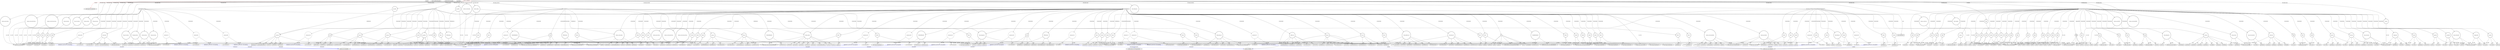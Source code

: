 digraph {
baseInfo[graphId=4520,category="extension_graph",isAnonymous=false,possibleRelation=true]
frameworkRelatedTypesInfo[0="javafx.application.Application"]
possibleCollaborationsInfo[0="4520~CLIENT_METHOD_DECLARATION-INSTANTIATION-~javafx.application.Application ~javafx.event.EventHandler ~false~true",1="4520~CLIENT_METHOD_DECLARATION-INSTANTIATION-~javafx.application.Application ~javafx.util.Callback ~false~true",2="4520~CLIENT_METHOD_DECLARATION-INSTANTIATION-~javafx.application.Application ~javafx.scene.control.TableCell ~false~true",3="4520~CLIENT_METHOD_DECLARATION-INSTANTIATION-~javafx.application.Application ~javafx.collections.ListChangeListener ~false~true"]
locationInfo[projectName="tgregerson-lc3",filePath="/tgregerson-lc3/lc3-master/LC3Sim/src/lc3sim/ui/UIFXMain.java",contextSignature="UIFXMain",graphId="4520"]
0[label="lc3sim.ui.UIFXMain",vertexType="ROOT_CLIENT_CLASS_DECLARATION",isFrameworkType=false,color=red]
1[label="javafx.application.Application",vertexType="FRAMEWORK_CLASS_TYPE",isFrameworkType=true,peripheries=2]
2[label="continue_button_",vertexType="FIELD_DECLARATION",isFrameworkType=true,peripheries=2,shape=circle]
3[label="javafx.scene.control.Button",vertexType="FRAMEWORK_CLASS_TYPE",isFrameworkType=true,peripheries=2]
4[label="file_open_button_",vertexType="FIELD_DECLARATION",isFrameworkType=true,peripheries=2,shape=circle]
6[label="gpr_table_",vertexType="FIELD_DECLARATION",isFrameworkType=true,peripheries=2,shape=circle]
7[label="javafx.scene.control.TableView",vertexType="FRAMEWORK_CLASS_TYPE",isFrameworkType=true,peripheries=2]
8[label="memory_goto_button_",vertexType="FIELD_DECLARATION",isFrameworkType=true,peripheries=2,shape=circle]
10[label="memory_goto_field_",vertexType="FIELD_DECLARATION",isFrameworkType=true,peripheries=2,shape=circle]
11[label="javafx.scene.control.TextField",vertexType="FRAMEWORK_CLASS_TYPE",isFrameworkType=true,peripheries=2]
12[label="memory_table_",vertexType="FIELD_DECLARATION",isFrameworkType=true,peripheries=2,shape=circle]
14[label="memory_watch_add_button_",vertexType="FIELD_DECLARATION",isFrameworkType=true,peripheries=2,shape=circle]
16[label="memory_watch_add_field_",vertexType="FIELD_DECLARATION",isFrameworkType=true,peripheries=2,shape=circle]
18[label="memory_watch_clear_button_",vertexType="FIELD_DECLARATION",isFrameworkType=true,peripheries=2,shape=circle]
20[label="memory_watch_list_",vertexType="FIELD_DECLARATION",isFrameworkType=true,peripheries=2,shape=circle]
21[label="javafx.collections.ObservableList",vertexType="FRAMEWORK_INTERFACE_TYPE",isFrameworkType=true,peripheries=2]
22[label="memory_watch_table_",vertexType="FIELD_DECLARATION",isFrameworkType=true,peripheries=2,shape=circle]
24[label="spr_table_",vertexType="FIELD_DECLARATION",isFrameworkType=true,peripheries=2,shape=circle]
26[label="stage_",vertexType="FIELD_DECLARATION",isFrameworkType=true,peripheries=2,shape=circle]
27[label="javafx.stage.Stage",vertexType="FRAMEWORK_CLASS_TYPE",isFrameworkType=true,peripheries=2]
28[label="state_change_list_",vertexType="FIELD_DECLARATION",isFrameworkType=true,peripheries=2,shape=circle]
29[label="javafx.scene.control.ListView",vertexType="FRAMEWORK_CLASS_TYPE",isFrameworkType=true,peripheries=2]
30[label="state_changes_",vertexType="FIELD_DECLARATION",isFrameworkType=true,peripheries=2,shape=circle]
32[label="step_into_button_",vertexType="FIELD_DECLARATION",isFrameworkType=true,peripheries=2,shape=circle]
34[label="step_over_button_",vertexType="FIELD_DECLARATION",isFrameworkType=true,peripheries=2,shape=circle]
36[label="v_layout_",vertexType="FIELD_DECLARATION",isFrameworkType=true,peripheries=2,shape=circle]
37[label="javafx.scene.layout.VBox",vertexType="FRAMEWORK_CLASS_TYPE",isFrameworkType=true,peripheries=2]
38[label="void start(javafx.stage.Stage)",vertexType="OVERRIDING_METHOD_DECLARATION",isFrameworkType=false,shape=box]
39[label="stage",vertexType="PARAMETER_DECLARATION",isFrameworkType=true,peripheries=2]
42[label="scene",vertexType="VARIABLE_EXPRESION",isFrameworkType=true,peripheries=2,shape=circle]
43[label="javafx.scene.Scene",vertexType="FRAMEWORK_CLASS_TYPE",isFrameworkType=true,peripheries=2]
41[label="new Scene()",vertexType="CONSTRUCTOR_CALL",isFrameworkType=true,peripheries=2]
45[label="VAR1",vertexType="VARIABLE_EXPRESION",isFrameworkType=true,peripheries=2,shape=circle]
46[label="javafx.scene.Group",vertexType="FRAMEWORK_CLASS_TYPE",isFrameworkType=true,peripheries=2]
44[label="new Group()",vertexType="CONSTRUCTOR_CALL",isFrameworkType=true,peripheries=2]
48[label="setTitle()",vertexType="INSIDE_CALL",isFrameworkType=true,peripheries=2,shape=box]
49[label="stage",vertexType="VARIABLE_EXPRESION",isFrameworkType=true,peripheries=2,shape=circle]
51[label="javafx.stage.Window",vertexType="FRAMEWORK_CLASS_TYPE",isFrameworkType=true,peripheries=2]
50[label="setWidth()",vertexType="INSIDE_CALL",isFrameworkType=true,peripheries=2,shape=box]
53[label="setHeight()",vertexType="INSIDE_CALL",isFrameworkType=true,peripheries=2,shape=box]
54[label="state_change_list_",vertexType="VARIABLE_EXPRESION",isFrameworkType=true,peripheries=2,shape=circle]
56[label="javafx.scene.control.Control",vertexType="FRAMEWORK_CLASS_TYPE",isFrameworkType=true,peripheries=2]
55[label="setMaxHeight()",vertexType="INSIDE_CALL",isFrameworkType=true,peripheries=2,shape=box]
58[label="button_box",vertexType="VARIABLE_EXPRESION",isFrameworkType=true,peripheries=2,shape=circle]
59[label="javafx.scene.layout.HBox",vertexType="FRAMEWORK_CLASS_TYPE",isFrameworkType=true,peripheries=2]
57[label="new HBox()",vertexType="CONSTRUCTOR_CALL",isFrameworkType=true,peripheries=2]
61[label="setSpacing()",vertexType="INSIDE_CALL",isFrameworkType=true,peripheries=2,shape=box]
63[label="setPadding()",vertexType="INSIDE_CALL",isFrameworkType=true,peripheries=2,shape=box]
65[label="VAR9",vertexType="VARIABLE_EXPRESION",isFrameworkType=true,peripheries=2,shape=circle]
66[label="javafx.geometry.Insets",vertexType="FRAMEWORK_CLASS_TYPE",isFrameworkType=true,peripheries=2]
64[label="new Insets()",vertexType="CONSTRUCTOR_CALL",isFrameworkType=true,peripheries=2]
67[label="VAR10",vertexType="VARIABLE_EXPRESION",isFrameworkType=true,peripheries=2,shape=circle]
68[label="addAll()",vertexType="INSIDE_CALL",isFrameworkType=true,peripheries=2,shape=box]
71[label="getChildren()",vertexType="INSIDE_CALL",isFrameworkType=true,peripheries=2,shape=box]
73[label="state_box",vertexType="VARIABLE_EXPRESION",isFrameworkType=true,peripheries=2,shape=circle]
72[label="new HBox()",vertexType="CONSTRUCTOR_CALL",isFrameworkType=true,peripheries=2]
76[label="setSpacing()",vertexType="INSIDE_CALL",isFrameworkType=true,peripheries=2,shape=box]
78[label="setPadding()",vertexType="INSIDE_CALL",isFrameworkType=true,peripheries=2,shape=box]
80[label="VAR15",vertexType="VARIABLE_EXPRESION",isFrameworkType=true,peripheries=2,shape=circle]
79[label="new Insets()",vertexType="CONSTRUCTOR_CALL",isFrameworkType=true,peripheries=2]
83[label="spr_box",vertexType="VARIABLE_EXPRESION",isFrameworkType=true,peripheries=2,shape=circle]
82[label="new VBox()",vertexType="CONSTRUCTOR_CALL",isFrameworkType=true,peripheries=2]
86[label="spr_label",vertexType="VARIABLE_EXPRESION",isFrameworkType=true,peripheries=2,shape=circle]
87[label="javafx.scene.control.Label",vertexType="FRAMEWORK_CLASS_TYPE",isFrameworkType=true,peripheries=2]
85[label="new Label()",vertexType="CONSTRUCTOR_CALL",isFrameworkType=true,peripheries=2]
89[label="setFont()",vertexType="INSIDE_CALL",isFrameworkType=true,peripheries=2,shape=box]
91[label="VAR19",vertexType="VARIABLE_EXPRESION",isFrameworkType=true,peripheries=2,shape=circle]
92[label="javafx.scene.text.Font",vertexType="FRAMEWORK_CLASS_TYPE",isFrameworkType=true,peripheries=2]
90[label="new Font()",vertexType="CONSTRUCTOR_CALL",isFrameworkType=true,peripheries=2]
93[label="VAR20",vertexType="VARIABLE_EXPRESION",isFrameworkType=true,peripheries=2,shape=circle]
94[label="addAll()",vertexType="INSIDE_CALL",isFrameworkType=true,peripheries=2,shape=box]
97[label="getChildren()",vertexType="INSIDE_CALL",isFrameworkType=true,peripheries=2,shape=box]
99[label="setMaxWidth()",vertexType="INSIDE_CALL",isFrameworkType=true,peripheries=2,shape=box]
100[label="VAR23",vertexType="VARIABLE_EXPRESION",isFrameworkType=true,peripheries=2,shape=circle]
101[label="addAll()",vertexType="INSIDE_CALL",isFrameworkType=true,peripheries=2,shape=box]
104[label="getChildren()",vertexType="INSIDE_CALL",isFrameworkType=true,peripheries=2,shape=box]
106[label="gpr_box",vertexType="VARIABLE_EXPRESION",isFrameworkType=true,peripheries=2,shape=circle]
105[label="new VBox()",vertexType="CONSTRUCTOR_CALL",isFrameworkType=true,peripheries=2]
109[label="gpr_label",vertexType="VARIABLE_EXPRESION",isFrameworkType=true,peripheries=2,shape=circle]
108[label="new Label()",vertexType="CONSTRUCTOR_CALL",isFrameworkType=true,peripheries=2]
112[label="setFont()",vertexType="INSIDE_CALL",isFrameworkType=true,peripheries=2,shape=box]
114[label="VAR28",vertexType="VARIABLE_EXPRESION",isFrameworkType=true,peripheries=2,shape=circle]
113[label="new Font()",vertexType="CONSTRUCTOR_CALL",isFrameworkType=true,peripheries=2]
116[label="VAR29",vertexType="VARIABLE_EXPRESION",isFrameworkType=true,peripheries=2,shape=circle]
117[label="addAll()",vertexType="INSIDE_CALL",isFrameworkType=true,peripheries=2,shape=box]
120[label="getChildren()",vertexType="INSIDE_CALL",isFrameworkType=true,peripheries=2,shape=box]
122[label="setMaxWidth()",vertexType="INSIDE_CALL",isFrameworkType=true,peripheries=2,shape=box]
123[label="VAR32",vertexType="VARIABLE_EXPRESION",isFrameworkType=true,peripheries=2,shape=circle]
124[label="addAll()",vertexType="INSIDE_CALL",isFrameworkType=true,peripheries=2,shape=box]
127[label="getChildren()",vertexType="INSIDE_CALL",isFrameworkType=true,peripheries=2,shape=box]
129[label="mem_box",vertexType="VARIABLE_EXPRESION",isFrameworkType=true,peripheries=2,shape=circle]
128[label="new VBox()",vertexType="CONSTRUCTOR_CALL",isFrameworkType=true,peripheries=2]
132[label="mem_label",vertexType="VARIABLE_EXPRESION",isFrameworkType=true,peripheries=2,shape=circle]
131[label="new Label()",vertexType="CONSTRUCTOR_CALL",isFrameworkType=true,peripheries=2]
135[label="setFont()",vertexType="INSIDE_CALL",isFrameworkType=true,peripheries=2,shape=box]
137[label="VAR37",vertexType="VARIABLE_EXPRESION",isFrameworkType=true,peripheries=2,shape=circle]
136[label="new Font()",vertexType="CONSTRUCTOR_CALL",isFrameworkType=true,peripheries=2]
140[label="mem_goto_box",vertexType="VARIABLE_EXPRESION",isFrameworkType=true,peripheries=2,shape=circle]
139[label="new HBox()",vertexType="CONSTRUCTOR_CALL",isFrameworkType=true,peripheries=2]
142[label="VAR39",vertexType="VARIABLE_EXPRESION",isFrameworkType=true,peripheries=2,shape=circle]
143[label="addAll()",vertexType="INSIDE_CALL",isFrameworkType=true,peripheries=2,shape=box]
146[label="getChildren()",vertexType="INSIDE_CALL",isFrameworkType=true,peripheries=2,shape=box]
147[label="VAR41",vertexType="VARIABLE_EXPRESION",isFrameworkType=true,peripheries=2,shape=circle]
148[label="addAll()",vertexType="INSIDE_CALL",isFrameworkType=true,peripheries=2,shape=box]
151[label="getChildren()",vertexType="INSIDE_CALL",isFrameworkType=true,peripheries=2,shape=box]
153[label="setMinWidth()",vertexType="INSIDE_CALL",isFrameworkType=true,peripheries=2,shape=box]
154[label="VAR44",vertexType="VARIABLE_EXPRESION",isFrameworkType=true,peripheries=2,shape=circle]
155[label="addAll()",vertexType="INSIDE_CALL",isFrameworkType=true,peripheries=2,shape=box]
158[label="getChildren()",vertexType="INSIDE_CALL",isFrameworkType=true,peripheries=2,shape=box]
160[label="mem_watch_box",vertexType="VARIABLE_EXPRESION",isFrameworkType=true,peripheries=2,shape=circle]
159[label="new VBox()",vertexType="CONSTRUCTOR_CALL",isFrameworkType=true,peripheries=2]
163[label="mem_watch_label",vertexType="VARIABLE_EXPRESION",isFrameworkType=true,peripheries=2,shape=circle]
162[label="new Label()",vertexType="CONSTRUCTOR_CALL",isFrameworkType=true,peripheries=2]
166[label="setFont()",vertexType="INSIDE_CALL",isFrameworkType=true,peripheries=2,shape=box]
168[label="VAR49",vertexType="VARIABLE_EXPRESION",isFrameworkType=true,peripheries=2,shape=circle]
167[label="new Font()",vertexType="CONSTRUCTOR_CALL",isFrameworkType=true,peripheries=2]
171[label="mem_watch_add_box",vertexType="VARIABLE_EXPRESION",isFrameworkType=true,peripheries=2,shape=circle]
170[label="new HBox()",vertexType="CONSTRUCTOR_CALL",isFrameworkType=true,peripheries=2]
173[label="VAR51",vertexType="VARIABLE_EXPRESION",isFrameworkType=true,peripheries=2,shape=circle]
174[label="addAll()",vertexType="INSIDE_CALL",isFrameworkType=true,peripheries=2,shape=box]
177[label="getChildren()",vertexType="INSIDE_CALL",isFrameworkType=true,peripheries=2,shape=box]
178[label="VAR53",vertexType="VARIABLE_EXPRESION",isFrameworkType=true,peripheries=2,shape=circle]
179[label="addAll()",vertexType="INSIDE_CALL",isFrameworkType=true,peripheries=2,shape=box]
182[label="getChildren()",vertexType="INSIDE_CALL",isFrameworkType=true,peripheries=2,shape=box]
184[label="setMinWidth()",vertexType="INSIDE_CALL",isFrameworkType=true,peripheries=2,shape=box]
185[label="VAR56",vertexType="VARIABLE_EXPRESION",isFrameworkType=true,peripheries=2,shape=circle]
186[label="addAll()",vertexType="INSIDE_CALL",isFrameworkType=true,peripheries=2,shape=box]
189[label="getChildren()",vertexType="INSIDE_CALL",isFrameworkType=true,peripheries=2,shape=box]
191[label="change_box",vertexType="VARIABLE_EXPRESION",isFrameworkType=true,peripheries=2,shape=circle]
190[label="new VBox()",vertexType="CONSTRUCTOR_CALL",isFrameworkType=true,peripheries=2]
194[label="setPadding()",vertexType="INSIDE_CALL",isFrameworkType=true,peripheries=2,shape=box]
196[label="VAR60",vertexType="VARIABLE_EXPRESION",isFrameworkType=true,peripheries=2,shape=circle]
195[label="new Insets()",vertexType="CONSTRUCTOR_CALL",isFrameworkType=true,peripheries=2]
199[label="change_label",vertexType="VARIABLE_EXPRESION",isFrameworkType=true,peripheries=2,shape=circle]
198[label="new Label()",vertexType="CONSTRUCTOR_CALL",isFrameworkType=true,peripheries=2]
202[label="setFont()",vertexType="INSIDE_CALL",isFrameworkType=true,peripheries=2,shape=box]
204[label="VAR63",vertexType="VARIABLE_EXPRESION",isFrameworkType=true,peripheries=2,shape=circle]
203[label="new Font()",vertexType="CONSTRUCTOR_CALL",isFrameworkType=true,peripheries=2]
207[label="setItems()",vertexType="INSIDE_CALL",isFrameworkType=true,peripheries=2,shape=box]
208[label="VAR65",vertexType="VARIABLE_EXPRESION",isFrameworkType=true,peripheries=2,shape=circle]
209[label="addAll()",vertexType="INSIDE_CALL",isFrameworkType=true,peripheries=2,shape=box]
212[label="getChildren()",vertexType="INSIDE_CALL",isFrameworkType=true,peripheries=2,shape=box]
213[label="VAR67",vertexType="VARIABLE_EXPRESION",isFrameworkType=true,peripheries=2,shape=circle]
214[label="addAll()",vertexType="INSIDE_CALL",isFrameworkType=true,peripheries=2,shape=box]
216[label="v_layout_",vertexType="VARIABLE_EXPRESION",isFrameworkType=true,peripheries=2,shape=circle]
218[label="javafx.scene.layout.Pane",vertexType="FRAMEWORK_CLASS_TYPE",isFrameworkType=true,peripheries=2]
217[label="getChildren()",vertexType="INSIDE_CALL",isFrameworkType=true,peripheries=2,shape=box]
219[label="VAR69",vertexType="VARIABLE_EXPRESION",isFrameworkType=true,peripheries=2,shape=circle]
220[label="addAll()",vertexType="INSIDE_CALL",isFrameworkType=true,peripheries=2,shape=box]
222[label="VAR70",vertexType="VARIABLE_EXPRESION",isFrameworkType=true,peripheries=2,shape=circle]
223[label="getChildren()",vertexType="INSIDE_CALL",isFrameworkType=true,peripheries=2,shape=box]
226[label="getRoot()",vertexType="INSIDE_CALL",isFrameworkType=true,peripheries=2,shape=box]
228[label="setScene()",vertexType="INSIDE_CALL",isFrameworkType=true,peripheries=2,shape=box]
230[label="show()",vertexType="INSIDE_CALL",isFrameworkType=true,peripheries=2,shape=box]
231[label="void InitButtons()",vertexType="CLIENT_METHOD_DECLARATION",isFrameworkType=false,shape=box]
233[label="VAR74",vertexType="VARIABLE_EXPRESION",isFrameworkType=true,peripheries=2,shape=circle]
232[label="new Button()",vertexType="CONSTRUCTOR_CALL",isFrameworkType=true,peripheries=2]
235[label="file_open_button_",vertexType="VARIABLE_EXPRESION",isFrameworkType=true,peripheries=2,shape=circle]
237[label="javafx.scene.control.ButtonBase",vertexType="FRAMEWORK_CLASS_TYPE",isFrameworkType=true,peripheries=2]
236[label="setOnAction()",vertexType="INSIDE_CALL",isFrameworkType=true,peripheries=2,shape=box]
239[label="anonymous76",vertexType="VARIABLE_EXPRESION",isFrameworkType=false,shape=circle]
240[label="REFERENCE_ANONYMOUS_DECLARATION",vertexType="REFERENCE_ANONYMOUS_DECLARATION",isFrameworkType=false,color=blue]
241[label="javafx.event.EventHandler",vertexType="FRAMEWORK_INTERFACE_TYPE",isFrameworkType=true,peripheries=2]
238[label="new EventHandler()",vertexType="CONSTRUCTOR_CALL",isFrameworkType=false]
243[label="file_chooser",vertexType="VARIABLE_EXPRESION",isFrameworkType=true,peripheries=2,shape=circle]
244[label="javafx.stage.FileChooser",vertexType="FRAMEWORK_CLASS_TYPE",isFrameworkType=true,peripheries=2]
242[label="new FileChooser()",vertexType="CONSTRUCTOR_CALL",isFrameworkType=true,peripheries=2]
246[label="setTitle()",vertexType="INSIDE_CALL",isFrameworkType=true,peripheries=2,shape=box]
248[label="showOpenMultipleDialog()",vertexType="INSIDE_CALL",isFrameworkType=true,peripheries=2,shape=box]
250[label="VAR80",vertexType="VARIABLE_EXPRESION",isFrameworkType=true,peripheries=2,shape=circle]
249[label="new Button()",vertexType="CONSTRUCTOR_CALL",isFrameworkType=true,peripheries=2]
252[label="step_into_button_",vertexType="VARIABLE_EXPRESION",isFrameworkType=true,peripheries=2,shape=circle]
253[label="setOnAction()",vertexType="INSIDE_CALL",isFrameworkType=true,peripheries=2,shape=box]
256[label="anonymous82",vertexType="VARIABLE_EXPRESION",isFrameworkType=false,shape=circle]
257[label="REFERENCE_ANONYMOUS_DECLARATION",vertexType="REFERENCE_ANONYMOUS_DECLARATION",isFrameworkType=false,color=blue]
255[label="new EventHandler()",vertexType="CONSTRUCTOR_CALL",isFrameworkType=false]
259[label="state_change_list_",vertexType="VARIABLE_EXPRESION",isFrameworkType=true,peripheries=2,shape=circle]
260[label="setItems()",vertexType="INSIDE_CALL",isFrameworkType=true,peripheries=2,shape=box]
263[label="VAR84",vertexType="VARIABLE_EXPRESION",isFrameworkType=true,peripheries=2,shape=circle]
262[label="new Button()",vertexType="CONSTRUCTOR_CALL",isFrameworkType=true,peripheries=2]
265[label="step_over_button_",vertexType="VARIABLE_EXPRESION",isFrameworkType=true,peripheries=2,shape=circle]
266[label="setOnAction()",vertexType="INSIDE_CALL",isFrameworkType=true,peripheries=2,shape=box]
269[label="anonymous86",vertexType="VARIABLE_EXPRESION",isFrameworkType=false,shape=circle]
270[label="REFERENCE_ANONYMOUS_DECLARATION",vertexType="REFERENCE_ANONYMOUS_DECLARATION",isFrameworkType=false,color=blue]
268[label="new EventHandler()",vertexType="CONSTRUCTOR_CALL",isFrameworkType=false]
273[label="setItems()",vertexType="INSIDE_CALL",isFrameworkType=true,peripheries=2,shape=box]
275[label="VAR88",vertexType="VARIABLE_EXPRESION",isFrameworkType=true,peripheries=2,shape=circle]
274[label="new Button()",vertexType="CONSTRUCTOR_CALL",isFrameworkType=true,peripheries=2]
277[label="continue_button_",vertexType="VARIABLE_EXPRESION",isFrameworkType=true,peripheries=2,shape=circle]
278[label="setOnAction()",vertexType="INSIDE_CALL",isFrameworkType=true,peripheries=2,shape=box]
281[label="anonymous90",vertexType="VARIABLE_EXPRESION",isFrameworkType=false,shape=circle]
282[label="REFERENCE_ANONYMOUS_DECLARATION",vertexType="REFERENCE_ANONYMOUS_DECLARATION",isFrameworkType=false,color=blue]
280[label="new EventHandler()",vertexType="CONSTRUCTOR_CALL",isFrameworkType=false]
285[label="setItems()",vertexType="INSIDE_CALL",isFrameworkType=true,peripheries=2,shape=box]
286[label="void InitSpr()",vertexType="CLIENT_METHOD_DECLARATION",isFrameworkType=false,shape=box]
288[label="VAR92",vertexType="VARIABLE_EXPRESION",isFrameworkType=true,peripheries=2,shape=circle]
287[label="new TableView()",vertexType="CONSTRUCTOR_CALL",isFrameworkType=true,peripheries=2]
290[label="spr_table_",vertexType="VARIABLE_EXPRESION",isFrameworkType=true,peripheries=2,shape=circle]
291[label="setEditable()",vertexType="INSIDE_CALL",isFrameworkType=true,peripheries=2,shape=box]
293[label="FXCollections",vertexType="VARIABLE_EXPRESION",isFrameworkType=true,peripheries=2,shape=circle]
295[label="javafx.collections.FXCollections",vertexType="FRAMEWORK_CLASS_TYPE",isFrameworkType=true,peripheries=2]
294[label="observableArrayList()",vertexType="INSIDE_CALL",isFrameworkType=true,peripheries=2,shape=box]
297[label="name_col",vertexType="VARIABLE_EXPRESION",isFrameworkType=true,peripheries=2,shape=circle]
298[label="javafx.scene.control.TableColumn",vertexType="FRAMEWORK_CLASS_TYPE",isFrameworkType=true,peripheries=2]
296[label="new TableColumn()",vertexType="CONSTRUCTOR_CALL",isFrameworkType=true,peripheries=2]
300[label="data_col",vertexType="VARIABLE_EXPRESION",isFrameworkType=true,peripheries=2,shape=circle]
299[label="new TableColumn()",vertexType="CONSTRUCTOR_CALL",isFrameworkType=true,peripheries=2]
303[label="getColumns()",vertexType="INSIDE_CALL",isFrameworkType=true,peripheries=2,shape=box]
305[label="getColumns()",vertexType="INSIDE_CALL",isFrameworkType=true,peripheries=2,shape=box]
307[label="setColumnResizePolicy()",vertexType="INSIDE_CALL",isFrameworkType=true,peripheries=2,shape=box]
309[label="setCellValueFactory()",vertexType="INSIDE_CALL",isFrameworkType=true,peripheries=2,shape=box]
311[label="VAR101",vertexType="VARIABLE_EXPRESION",isFrameworkType=true,peripheries=2,shape=circle]
312[label="javafx.scene.control.cell.PropertyValueFactory",vertexType="FRAMEWORK_CLASS_TYPE",isFrameworkType=true,peripheries=2]
310[label="new PropertyValueFactory()",vertexType="CONSTRUCTOR_CALL",isFrameworkType=true,peripheries=2]
314[label="setCellValueFactory()",vertexType="INSIDE_CALL",isFrameworkType=true,peripheries=2,shape=box]
316[label="VAR103",vertexType="VARIABLE_EXPRESION",isFrameworkType=true,peripheries=2,shape=circle]
315[label="new PropertyValueFactory()",vertexType="CONSTRUCTOR_CALL",isFrameworkType=true,peripheries=2]
319[label="setCellFactory()",vertexType="INSIDE_CALL",isFrameworkType=true,peripheries=2,shape=box]
321[label="setCellFactory()",vertexType="INSIDE_CALL",isFrameworkType=true,peripheries=2,shape=box]
322[label="TextFieldTableCell",vertexType="VARIABLE_EXPRESION",isFrameworkType=true,peripheries=2,shape=circle]
324[label="javafx.scene.control.cell.TextFieldTableCell",vertexType="FRAMEWORK_CLASS_TYPE",isFrameworkType=true,peripheries=2]
323[label="forTableColumn()",vertexType="INSIDE_CALL",isFrameworkType=true,peripheries=2,shape=box]
326[label="setOnEditCommit()",vertexType="INSIDE_CALL",isFrameworkType=true,peripheries=2,shape=box]
328[label="anonymous108",vertexType="VARIABLE_EXPRESION",isFrameworkType=false,shape=circle]
329[label="REFERENCE_ANONYMOUS_DECLARATION",vertexType="REFERENCE_ANONYMOUS_DECLARATION",isFrameworkType=false,color=blue]
327[label="new EventHandler()",vertexType="CONSTRUCTOR_CALL",isFrameworkType=false]
331[label="VAR109",vertexType="VARIABLE_EXPRESION",isFrameworkType=true,peripheries=2,shape=circle]
332[label="getItems()",vertexType="INSIDE_CALL",isFrameworkType=true,peripheries=2,shape=box]
334[label="event",vertexType="VARIABLE_EXPRESION",isFrameworkType=true,peripheries=2,shape=circle]
336[label="javafx.scene.control.TableColumn.CellEditEvent",vertexType="FRAMEWORK_CLASS_TYPE",isFrameworkType=true,peripheries=2]
335[label="getTableView()",vertexType="INSIDE_CALL",isFrameworkType=true,peripheries=2,shape=box]
337[label="VAR111",vertexType="VARIABLE_EXPRESION",isFrameworkType=true,peripheries=2,shape=circle]
339[label="javafx.scene.control.TablePosition",vertexType="FRAMEWORK_CLASS_TYPE",isFrameworkType=true,peripheries=2]
338[label="getRow()",vertexType="INSIDE_CALL",isFrameworkType=true,peripheries=2,shape=box]
341[label="getTablePosition()",vertexType="INSIDE_CALL",isFrameworkType=true,peripheries=2,shape=box]
343[label="getNewValue()",vertexType="INSIDE_CALL",isFrameworkType=true,peripheries=2,shape=box]
345[label="setItems()",vertexType="INSIDE_CALL",isFrameworkType=true,peripheries=2,shape=box]
346[label="void InitGpr()",vertexType="CLIENT_METHOD_DECLARATION",isFrameworkType=false,shape=box]
348[label="VAR115",vertexType="VARIABLE_EXPRESION",isFrameworkType=true,peripheries=2,shape=circle]
347[label="new TableView()",vertexType="CONSTRUCTOR_CALL",isFrameworkType=true,peripheries=2]
350[label="gpr_table_",vertexType="VARIABLE_EXPRESION",isFrameworkType=true,peripheries=2,shape=circle]
351[label="setEditable()",vertexType="INSIDE_CALL",isFrameworkType=true,peripheries=2,shape=box]
353[label="FXCollections",vertexType="VARIABLE_EXPRESION",isFrameworkType=true,peripheries=2,shape=circle]
354[label="observableArrayList()",vertexType="INSIDE_CALL",isFrameworkType=true,peripheries=2,shape=box]
357[label="name_col",vertexType="VARIABLE_EXPRESION",isFrameworkType=true,peripheries=2,shape=circle]
356[label="new TableColumn()",vertexType="CONSTRUCTOR_CALL",isFrameworkType=true,peripheries=2]
360[label="data_col",vertexType="VARIABLE_EXPRESION",isFrameworkType=true,peripheries=2,shape=circle]
359[label="new TableColumn()",vertexType="CONSTRUCTOR_CALL",isFrameworkType=true,peripheries=2]
363[label="getColumns()",vertexType="INSIDE_CALL",isFrameworkType=true,peripheries=2,shape=box]
365[label="getColumns()",vertexType="INSIDE_CALL",isFrameworkType=true,peripheries=2,shape=box]
367[label="setColumnResizePolicy()",vertexType="INSIDE_CALL",isFrameworkType=true,peripheries=2,shape=box]
369[label="setCellValueFactory()",vertexType="INSIDE_CALL",isFrameworkType=true,peripheries=2,shape=box]
371[label="VAR124",vertexType="VARIABLE_EXPRESION",isFrameworkType=true,peripheries=2,shape=circle]
370[label="new PropertyValueFactory()",vertexType="CONSTRUCTOR_CALL",isFrameworkType=true,peripheries=2]
374[label="setCellValueFactory()",vertexType="INSIDE_CALL",isFrameworkType=true,peripheries=2,shape=box]
376[label="VAR126",vertexType="VARIABLE_EXPRESION",isFrameworkType=true,peripheries=2,shape=circle]
375[label="new PropertyValueFactory()",vertexType="CONSTRUCTOR_CALL",isFrameworkType=true,peripheries=2]
379[label="setCellFactory()",vertexType="INSIDE_CALL",isFrameworkType=true,peripheries=2,shape=box]
381[label="setCellFactory()",vertexType="INSIDE_CALL",isFrameworkType=true,peripheries=2,shape=box]
382[label="TextFieldTableCell",vertexType="VARIABLE_EXPRESION",isFrameworkType=true,peripheries=2,shape=circle]
383[label="forTableColumn()",vertexType="INSIDE_CALL",isFrameworkType=true,peripheries=2,shape=box]
386[label="setOnEditCommit()",vertexType="INSIDE_CALL",isFrameworkType=true,peripheries=2,shape=box]
388[label="anonymous131",vertexType="VARIABLE_EXPRESION",isFrameworkType=false,shape=circle]
389[label="REFERENCE_ANONYMOUS_DECLARATION",vertexType="REFERENCE_ANONYMOUS_DECLARATION",isFrameworkType=false,color=blue]
387[label="new EventHandler()",vertexType="CONSTRUCTOR_CALL",isFrameworkType=false]
391[label="VAR132",vertexType="VARIABLE_EXPRESION",isFrameworkType=true,peripheries=2,shape=circle]
392[label="getItems()",vertexType="INSIDE_CALL",isFrameworkType=true,peripheries=2,shape=box]
394[label="event",vertexType="VARIABLE_EXPRESION",isFrameworkType=true,peripheries=2,shape=circle]
395[label="getTableView()",vertexType="INSIDE_CALL",isFrameworkType=true,peripheries=2,shape=box]
397[label="VAR134",vertexType="VARIABLE_EXPRESION",isFrameworkType=true,peripheries=2,shape=circle]
398[label="getRow()",vertexType="INSIDE_CALL",isFrameworkType=true,peripheries=2,shape=box]
401[label="getTablePosition()",vertexType="INSIDE_CALL",isFrameworkType=true,peripheries=2,shape=box]
403[label="getNewValue()",vertexType="INSIDE_CALL",isFrameworkType=true,peripheries=2,shape=box]
405[label="setItems()",vertexType="INSIDE_CALL",isFrameworkType=true,peripheries=2,shape=box]
406[label="void InitMemory()",vertexType="CLIENT_METHOD_DECLARATION",isFrameworkType=false,shape=box]
408[label="VAR138",vertexType="VARIABLE_EXPRESION",isFrameworkType=true,peripheries=2,shape=circle]
407[label="new TableView()",vertexType="CONSTRUCTOR_CALL",isFrameworkType=true,peripheries=2]
410[label="memory_table_",vertexType="VARIABLE_EXPRESION",isFrameworkType=true,peripheries=2,shape=circle]
411[label="setEditable()",vertexType="INSIDE_CALL",isFrameworkType=true,peripheries=2,shape=box]
413[label="FXCollections",vertexType="VARIABLE_EXPRESION",isFrameworkType=true,peripheries=2,shape=circle]
414[label="observableArrayList()",vertexType="INSIDE_CALL",isFrameworkType=true,peripheries=2,shape=box]
417[label="anonymous141",vertexType="VARIABLE_EXPRESION",isFrameworkType=false,shape=circle]
418[label="REFERENCE_ANONYMOUS_DECLARATION",vertexType="REFERENCE_ANONYMOUS_DECLARATION",isFrameworkType=false,color=blue]
419[label="javafx.util.Callback",vertexType="FRAMEWORK_INTERFACE_TYPE",isFrameworkType=true,peripheries=2]
416[label="new Callback()",vertexType="CONSTRUCTOR_CALL",isFrameworkType=false]
420[label="observable_list",vertexType="VARIABLE_EXPRESION",isFrameworkType=true,peripheries=2,shape=circle]
421[label="addListener()",vertexType="INSIDE_CALL",isFrameworkType=true,peripheries=2,shape=box]
424[label="anonymous143",vertexType="VARIABLE_EXPRESION",isFrameworkType=false,shape=circle]
425[label="REFERENCE_ANONYMOUS_DECLARATION",vertexType="REFERENCE_ANONYMOUS_DECLARATION",isFrameworkType=false,color=blue]
426[label="javafx.collections.ListChangeListener",vertexType="FRAMEWORK_INTERFACE_TYPE",isFrameworkType=true,peripheries=2]
423[label="new ListChangeListener()",vertexType="CONSTRUCTOR_CALL",isFrameworkType=false]
427[label="c",vertexType="VARIABLE_EXPRESION",isFrameworkType=true,peripheries=2,shape=circle]
429[label="javafx.collections.ListChangeListener.Change",vertexType="FRAMEWORK_CLASS_TYPE",isFrameworkType=true,peripheries=2]
428[label="next()",vertexType="INSIDE_CALL",isFrameworkType=true,peripheries=2,shape=box]
431[label="wasUpdated()",vertexType="INSIDE_CALL",isFrameworkType=true,peripheries=2,shape=box]
433[label="getFrom()",vertexType="INSIDE_CALL",isFrameworkType=true,peripheries=2,shape=box]
435[label="getTo()",vertexType="INSIDE_CALL",isFrameworkType=true,peripheries=2,shape=box]
437[label="getList()",vertexType="INSIDE_CALL",isFrameworkType=true,peripheries=2,shape=box]
439[label="break_check_col",vertexType="VARIABLE_EXPRESION",isFrameworkType=true,peripheries=2,shape=circle]
438[label="new TableColumn()",vertexType="CONSTRUCTOR_CALL",isFrameworkType=true,peripheries=2]
442[label="address_col",vertexType="VARIABLE_EXPRESION",isFrameworkType=true,peripheries=2,shape=circle]
441[label="new TableColumn()",vertexType="CONSTRUCTOR_CALL",isFrameworkType=true,peripheries=2]
445[label="data_col",vertexType="VARIABLE_EXPRESION",isFrameworkType=true,peripheries=2,shape=circle]
444[label="new TableColumn()",vertexType="CONSTRUCTOR_CALL",isFrameworkType=true,peripheries=2]
448[label="inst_col",vertexType="VARIABLE_EXPRESION",isFrameworkType=true,peripheries=2,shape=circle]
447[label="new TableColumn()",vertexType="CONSTRUCTOR_CALL",isFrameworkType=true,peripheries=2]
451[label="getColumns()",vertexType="INSIDE_CALL",isFrameworkType=true,peripheries=2,shape=box]
453[label="getColumns()",vertexType="INSIDE_CALL",isFrameworkType=true,peripheries=2,shape=box]
455[label="getColumns()",vertexType="INSIDE_CALL",isFrameworkType=true,peripheries=2,shape=box]
457[label="getColumns()",vertexType="INSIDE_CALL",isFrameworkType=true,peripheries=2,shape=box]
459[label="setMinWidth()",vertexType="INSIDE_CALL",isFrameworkType=true,peripheries=2,shape=box]
461[label="setMinWidth()",vertexType="INSIDE_CALL",isFrameworkType=true,peripheries=2,shape=box]
463[label="setMinWidth()",vertexType="INSIDE_CALL",isFrameworkType=true,peripheries=2,shape=box]
465[label="setMinWidth()",vertexType="INSIDE_CALL",isFrameworkType=true,peripheries=2,shape=box]
467[label="setColumnResizePolicy()",vertexType="INSIDE_CALL",isFrameworkType=true,peripheries=2,shape=box]
469[label="setCellValueFactory()",vertexType="INSIDE_CALL",isFrameworkType=true,peripheries=2,shape=box]
471[label="VAR163",vertexType="VARIABLE_EXPRESION",isFrameworkType=true,peripheries=2,shape=circle]
470[label="new PropertyValueFactory()",vertexType="CONSTRUCTOR_CALL",isFrameworkType=true,peripheries=2]
474[label="setCellValueFactory()",vertexType="INSIDE_CALL",isFrameworkType=true,peripheries=2,shape=box]
476[label="VAR165",vertexType="VARIABLE_EXPRESION",isFrameworkType=true,peripheries=2,shape=circle]
475[label="new PropertyValueFactory()",vertexType="CONSTRUCTOR_CALL",isFrameworkType=true,peripheries=2]
479[label="setCellValueFactory()",vertexType="INSIDE_CALL",isFrameworkType=true,peripheries=2,shape=box]
481[label="VAR167",vertexType="VARIABLE_EXPRESION",isFrameworkType=true,peripheries=2,shape=circle]
480[label="new PropertyValueFactory()",vertexType="CONSTRUCTOR_CALL",isFrameworkType=true,peripheries=2]
484[label="setCellValueFactory()",vertexType="INSIDE_CALL",isFrameworkType=true,peripheries=2,shape=box]
486[label="VAR169",vertexType="VARIABLE_EXPRESION",isFrameworkType=true,peripheries=2,shape=circle]
485[label="new PropertyValueFactory()",vertexType="CONSTRUCTOR_CALL",isFrameworkType=true,peripheries=2]
489[label="setCellFactory()",vertexType="INSIDE_CALL",isFrameworkType=true,peripheries=2,shape=box]
490[label="CheckBoxTableCell",vertexType="VARIABLE_EXPRESION",isFrameworkType=true,peripheries=2,shape=circle]
492[label="javafx.scene.control.cell.CheckBoxTableCell",vertexType="FRAMEWORK_CLASS_TYPE",isFrameworkType=true,peripheries=2]
491[label="forTableColumn()",vertexType="INSIDE_CALL",isFrameworkType=true,peripheries=2,shape=box]
494[label="anonymous172",vertexType="VARIABLE_EXPRESION",isFrameworkType=false,shape=circle]
495[label="REFERENCE_ANONYMOUS_DECLARATION",vertexType="REFERENCE_ANONYMOUS_DECLARATION",isFrameworkType=false,color=blue]
493[label="new Callback()",vertexType="CONSTRUCTOR_CALL",isFrameworkType=false]
498[label="anonymous173",vertexType="VARIABLE_EXPRESION",isFrameworkType=false,shape=circle]
499[label="REFERENCE_ANONYMOUS_DECLARATION",vertexType="REFERENCE_ANONYMOUS_DECLARATION",isFrameworkType=false,color=blue]
500[label="javafx.scene.control.TableCell",vertexType="FRAMEWORK_CLASS_TYPE",isFrameworkType=true,peripheries=2]
497[label="new TableCell()",vertexType="CONSTRUCTOR_CALL",isFrameworkType=false]
501[label="VAR174",vertexType="VARIABLE_EXPRESION",isFrameworkType=true,peripheries=2,shape=circle]
502[label="getTableRow()",vertexType="INSIDE_CALL",isFrameworkType=true,peripheries=2,shape=box]
504[label="VAR175",vertexType="VARIABLE_EXPRESION",isFrameworkType=true,peripheries=2,shape=circle]
506[label="javafx.scene.control.Cell",vertexType="FRAMEWORK_CLASS_TYPE",isFrameworkType=true,peripheries=2]
505[label="getItem()",vertexType="INSIDE_CALL",isFrameworkType=true,peripheries=2,shape=box]
507[label="VAR176",vertexType="VARIABLE_EXPRESION",isFrameworkType=true,peripheries=2,shape=circle]
508[label="getTableRow()",vertexType="INSIDE_CALL",isFrameworkType=true,peripheries=2,shape=box]
510[label="VAR177",vertexType="VARIABLE_EXPRESION",isFrameworkType=true,peripheries=2,shape=circle]
511[label="getItem()",vertexType="INSIDE_CALL",isFrameworkType=true,peripheries=2,shape=box]
513[label="VAR178",vertexType="VARIABLE_EXPRESION",isFrameworkType=true,peripheries=2,shape=circle]
514[label="getTableRow()",vertexType="INSIDE_CALL",isFrameworkType=true,peripheries=2,shape=box]
516[label="VAR179",vertexType="VARIABLE_EXPRESION",isFrameworkType=true,peripheries=2,shape=circle]
518[label="javafx.scene.control.Labeled",vertexType="FRAMEWORK_CLASS_TYPE",isFrameworkType=true,peripheries=2]
517[label="setTextFill()",vertexType="INSIDE_CALL",isFrameworkType=true,peripheries=2,shape=box]
519[label="VAR180",vertexType="VARIABLE_EXPRESION",isFrameworkType=true,peripheries=2,shape=circle]
520[label="setTextFill()",vertexType="INSIDE_CALL",isFrameworkType=true,peripheries=2,shape=box]
522[label="VAR181",vertexType="VARIABLE_EXPRESION",isFrameworkType=true,peripheries=2,shape=circle]
523[label="setText()",vertexType="INSIDE_CALL",isFrameworkType=true,peripheries=2,shape=box]
525[label="VAR182",vertexType="VARIABLE_EXPRESION",isFrameworkType=true,peripheries=2,shape=circle]
526[label="setText()",vertexType="INSIDE_CALL",isFrameworkType=true,peripheries=2,shape=box]
529[label="setCellFactory()",vertexType="INSIDE_CALL",isFrameworkType=true,peripheries=2,shape=box]
531[label="anonymous184",vertexType="VARIABLE_EXPRESION",isFrameworkType=false,shape=circle]
532[label="REFERENCE_ANONYMOUS_DECLARATION",vertexType="REFERENCE_ANONYMOUS_DECLARATION",isFrameworkType=false,color=blue]
530[label="new EventHandler()",vertexType="CONSTRUCTOR_CALL",isFrameworkType=false]
534[label="VAR185",vertexType="VARIABLE_EXPRESION",isFrameworkType=true,peripheries=2,shape=circle]
535[label="getItems()",vertexType="INSIDE_CALL",isFrameworkType=true,peripheries=2,shape=box]
537[label="event",vertexType="VARIABLE_EXPRESION",isFrameworkType=true,peripheries=2,shape=circle]
538[label="getTableView()",vertexType="INSIDE_CALL",isFrameworkType=true,peripheries=2,shape=box]
540[label="VAR187",vertexType="VARIABLE_EXPRESION",isFrameworkType=true,peripheries=2,shape=circle]
541[label="getRow()",vertexType="INSIDE_CALL",isFrameworkType=true,peripheries=2,shape=box]
544[label="getTablePosition()",vertexType="INSIDE_CALL",isFrameworkType=true,peripheries=2,shape=box]
546[label="getNewValue()",vertexType="INSIDE_CALL",isFrameworkType=true,peripheries=2,shape=box]
548[label="setCellFactory()",vertexType="INSIDE_CALL",isFrameworkType=true,peripheries=2,shape=box]
549[label="TextFieldTableCell",vertexType="VARIABLE_EXPRESION",isFrameworkType=true,peripheries=2,shape=circle]
550[label="forTableColumn()",vertexType="INSIDE_CALL",isFrameworkType=true,peripheries=2,shape=box]
553[label="setOnEditCommit()",vertexType="INSIDE_CALL",isFrameworkType=true,peripheries=2,shape=box]
555[label="VAR193",vertexType="VARIABLE_EXPRESION",isFrameworkType=true,peripheries=2,shape=circle]
554[label="new Button()",vertexType="CONSTRUCTOR_CALL",isFrameworkType=true,peripheries=2]
558[label="VAR194",vertexType="VARIABLE_EXPRESION",isFrameworkType=true,peripheries=2,shape=circle]
557[label="new TextField()",vertexType="CONSTRUCTOR_CALL",isFrameworkType=true,peripheries=2]
560[label="memory_goto_field_",vertexType="VARIABLE_EXPRESION",isFrameworkType=true,peripheries=2,shape=circle]
562[label="javafx.scene.control.TextInputControl",vertexType="FRAMEWORK_CLASS_TYPE",isFrameworkType=true,peripheries=2]
561[label="setPromptText()",vertexType="INSIDE_CALL",isFrameworkType=true,peripheries=2,shape=box]
564[label="setMaxWidth()",vertexType="INSIDE_CALL",isFrameworkType=true,peripheries=2,shape=box]
566[label="getPrefWidth()",vertexType="INSIDE_CALL",isFrameworkType=true,peripheries=2,shape=box]
568[label="anonymous198",vertexType="VARIABLE_EXPRESION",isFrameworkType=false,shape=circle]
569[label="REFERENCE_ANONYMOUS_DECLARATION",vertexType="REFERENCE_ANONYMOUS_DECLARATION",isFrameworkType=false,color=blue]
567[label="new EventHandler()",vertexType="CONSTRUCTOR_CALL",isFrameworkType=false]
572[label="getText()",vertexType="INSIDE_CALL",isFrameworkType=true,peripheries=2,shape=box]
574[label="scrollTo()",vertexType="INSIDE_CALL",isFrameworkType=true,peripheries=2,shape=box]
576[label="clear()",vertexType="INSIDE_CALL",isFrameworkType=true,peripheries=2,shape=box]
578[label="setOnAction()",vertexType="INSIDE_CALL",isFrameworkType=true,peripheries=2,shape=box]
579[label="memory_goto_button_",vertexType="VARIABLE_EXPRESION",isFrameworkType=true,peripheries=2,shape=circle]
580[label="setOnAction()",vertexType="INSIDE_CALL",isFrameworkType=true,peripheries=2,shape=box]
583[label="setItems()",vertexType="INSIDE_CALL",isFrameworkType=true,peripheries=2,shape=box]
585[label="VAR205",vertexType="VARIABLE_EXPRESION",isFrameworkType=true,peripheries=2,shape=circle]
584[label="new TableView()",vertexType="CONSTRUCTOR_CALL",isFrameworkType=true,peripheries=2]
587[label="memory_watch_table_",vertexType="VARIABLE_EXPRESION",isFrameworkType=true,peripheries=2,shape=circle]
588[label="setEditable()",vertexType="INSIDE_CALL",isFrameworkType=true,peripheries=2,shape=box]
591[label="observableArrayList()",vertexType="INSIDE_CALL",isFrameworkType=true,peripheries=2,shape=box]
593[label="watch_address_col",vertexType="VARIABLE_EXPRESION",isFrameworkType=true,peripheries=2,shape=circle]
592[label="new TableColumn()",vertexType="CONSTRUCTOR_CALL",isFrameworkType=true,peripheries=2]
596[label="watch_data_col",vertexType="VARIABLE_EXPRESION",isFrameworkType=true,peripheries=2,shape=circle]
595[label="new TableColumn()",vertexType="CONSTRUCTOR_CALL",isFrameworkType=true,peripheries=2]
599[label="setSortable()",vertexType="INSIDE_CALL",isFrameworkType=true,peripheries=2,shape=box]
601[label="getColumns()",vertexType="INSIDE_CALL",isFrameworkType=true,peripheries=2,shape=box]
603[label="getColumns()",vertexType="INSIDE_CALL",isFrameworkType=true,peripheries=2,shape=box]
605[label="setMinWidth()",vertexType="INSIDE_CALL",isFrameworkType=true,peripheries=2,shape=box]
607[label="setMinWidth()",vertexType="INSIDE_CALL",isFrameworkType=true,peripheries=2,shape=box]
609[label="setColumnResizePolicy()",vertexType="INSIDE_CALL",isFrameworkType=true,peripheries=2,shape=box]
611[label="VAR216",vertexType="VARIABLE_EXPRESION",isFrameworkType=true,peripheries=2,shape=circle]
610[label="new Button()",vertexType="CONSTRUCTOR_CALL",isFrameworkType=true,peripheries=2]
614[label="VAR217",vertexType="VARIABLE_EXPRESION",isFrameworkType=true,peripheries=2,shape=circle]
613[label="new Button()",vertexType="CONSTRUCTOR_CALL",isFrameworkType=true,peripheries=2]
617[label="VAR218",vertexType="VARIABLE_EXPRESION",isFrameworkType=true,peripheries=2,shape=circle]
616[label="new TextField()",vertexType="CONSTRUCTOR_CALL",isFrameworkType=true,peripheries=2]
619[label="memory_watch_add_field_",vertexType="VARIABLE_EXPRESION",isFrameworkType=true,peripheries=2,shape=circle]
620[label="setPromptText()",vertexType="INSIDE_CALL",isFrameworkType=true,peripheries=2,shape=box]
623[label="setMaxWidth()",vertexType="INSIDE_CALL",isFrameworkType=true,peripheries=2,shape=box]
625[label="getPrefWidth()",vertexType="INSIDE_CALL",isFrameworkType=true,peripheries=2,shape=box]
627[label="anonymous222",vertexType="VARIABLE_EXPRESION",isFrameworkType=false,shape=circle]
628[label="REFERENCE_ANONYMOUS_DECLARATION",vertexType="REFERENCE_ANONYMOUS_DECLARATION",isFrameworkType=false,color=blue]
626[label="new EventHandler()",vertexType="CONSTRUCTOR_CALL",isFrameworkType=false]
631[label="getText()",vertexType="INSIDE_CALL",isFrameworkType=true,peripheries=2,shape=box]
633[label="clear()",vertexType="INSIDE_CALL",isFrameworkType=true,peripheries=2,shape=box]
634[label="memory_watch_add_button_",vertexType="VARIABLE_EXPRESION",isFrameworkType=true,peripheries=2,shape=circle]
635[label="setOnAction()",vertexType="INSIDE_CALL",isFrameworkType=true,peripheries=2,shape=box]
638[label="setOnAction()",vertexType="INSIDE_CALL",isFrameworkType=true,peripheries=2,shape=box]
639[label="memory_watch_clear_button_",vertexType="VARIABLE_EXPRESION",isFrameworkType=true,peripheries=2,shape=circle]
640[label="setOnAction()",vertexType="INSIDE_CALL",isFrameworkType=true,peripheries=2,shape=box]
643[label="anonymous228",vertexType="VARIABLE_EXPRESION",isFrameworkType=false,shape=circle]
644[label="REFERENCE_ANONYMOUS_DECLARATION",vertexType="REFERENCE_ANONYMOUS_DECLARATION",isFrameworkType=false,color=blue]
642[label="new EventHandler()",vertexType="CONSTRUCTOR_CALL",isFrameworkType=false]
647[label="setCellValueFactory()",vertexType="INSIDE_CALL",isFrameworkType=true,peripheries=2,shape=box]
649[label="VAR230",vertexType="VARIABLE_EXPRESION",isFrameworkType=true,peripheries=2,shape=circle]
648[label="new PropertyValueFactory()",vertexType="CONSTRUCTOR_CALL",isFrameworkType=true,peripheries=2]
652[label="setCellValueFactory()",vertexType="INSIDE_CALL",isFrameworkType=true,peripheries=2,shape=box]
654[label="VAR232",vertexType="VARIABLE_EXPRESION",isFrameworkType=true,peripheries=2,shape=circle]
653[label="new PropertyValueFactory()",vertexType="CONSTRUCTOR_CALL",isFrameworkType=true,peripheries=2]
657[label="setCellFactory()",vertexType="INSIDE_CALL",isFrameworkType=true,peripheries=2,shape=box]
659[label="setCellFactory()",vertexType="INSIDE_CALL",isFrameworkType=true,peripheries=2,shape=box]
661[label="forTableColumn()",vertexType="INSIDE_CALL",isFrameworkType=true,peripheries=2,shape=box]
663[label="setOnEditCommit()",vertexType="INSIDE_CALL",isFrameworkType=true,peripheries=2,shape=box]
665[label="setItems()",vertexType="INSIDE_CALL",isFrameworkType=true,peripheries=2,shape=box]
704[label="javafx.util.Callback GetChangeHighlightedCellFactory()",vertexType="CLIENT_METHOD_DECLARATION",isFrameworkType=false,shape=box]
707[label="anonymous249",vertexType="VARIABLE_EXPRESION",isFrameworkType=false,shape=circle]
708[label="REFERENCE_ANONYMOUS_DECLARATION",vertexType="REFERENCE_ANONYMOUS_DECLARATION",isFrameworkType=false,color=blue]
706[label="new Callback()",vertexType="CONSTRUCTOR_CALL",isFrameworkType=false]
711[label="anonymous250",vertexType="VARIABLE_EXPRESION",isFrameworkType=false,shape=circle]
712[label="REFERENCE_ANONYMOUS_DECLARATION",vertexType="REFERENCE_ANONYMOUS_DECLARATION",isFrameworkType=false,color=blue]
710[label="new TableCell()",vertexType="CONSTRUCTOR_CALL",isFrameworkType=false]
714[label="super.updateItem()",vertexType="SUPER_CALL",isFrameworkType=true,peripheries=2,shape=box]
715[label="VAR251",vertexType="VARIABLE_EXPRESION",isFrameworkType=true,peripheries=2,shape=circle]
716[label="setTextFill()",vertexType="INSIDE_CALL",isFrameworkType=true,peripheries=2,shape=box]
718[label="VAR252",vertexType="VARIABLE_EXPRESION",isFrameworkType=true,peripheries=2,shape=circle]
719[label="getTableRow()",vertexType="INSIDE_CALL",isFrameworkType=true,peripheries=2,shape=box]
721[label="VAR253",vertexType="VARIABLE_EXPRESION",isFrameworkType=true,peripheries=2,shape=circle]
722[label="getItem()",vertexType="INSIDE_CALL",isFrameworkType=true,peripheries=2,shape=box]
724[label="VAR254",vertexType="VARIABLE_EXPRESION",isFrameworkType=true,peripheries=2,shape=circle]
725[label="getTableRow()",vertexType="INSIDE_CALL",isFrameworkType=true,peripheries=2,shape=box]
727[label="VAR255",vertexType="VARIABLE_EXPRESION",isFrameworkType=true,peripheries=2,shape=circle]
728[label="getItem()",vertexType="INSIDE_CALL",isFrameworkType=true,peripheries=2,shape=box]
730[label="VAR256",vertexType="VARIABLE_EXPRESION",isFrameworkType=true,peripheries=2,shape=circle]
731[label="getTableRow()",vertexType="INSIDE_CALL",isFrameworkType=true,peripheries=2,shape=box]
733[label="VAR257",vertexType="VARIABLE_EXPRESION",isFrameworkType=true,peripheries=2,shape=circle]
734[label="setTextFill()",vertexType="INSIDE_CALL",isFrameworkType=true,peripheries=2,shape=box]
736[label="VAR258",vertexType="VARIABLE_EXPRESION",isFrameworkType=true,peripheries=2,shape=circle]
737[label="setText()",vertexType="INSIDE_CALL",isFrameworkType=true,peripheries=2,shape=box]
0->1[label="EXTEND",color=red]
0->2[label="DECLARE_FIELD"]
2->3[label="OF_TYPE"]
0->4[label="DECLARE_FIELD"]
4->3[label="OF_TYPE"]
0->6[label="DECLARE_FIELD"]
6->7[label="OF_TYPE"]
0->8[label="DECLARE_FIELD"]
8->3[label="OF_TYPE"]
0->10[label="DECLARE_FIELD"]
10->11[label="OF_TYPE"]
0->12[label="DECLARE_FIELD"]
12->7[label="OF_TYPE"]
0->14[label="DECLARE_FIELD"]
14->3[label="OF_TYPE"]
0->16[label="DECLARE_FIELD"]
16->11[label="OF_TYPE"]
0->18[label="DECLARE_FIELD"]
18->3[label="OF_TYPE"]
0->20[label="DECLARE_FIELD"]
20->21[label="OF_TYPE"]
0->22[label="DECLARE_FIELD"]
22->7[label="OF_TYPE"]
0->24[label="DECLARE_FIELD"]
24->7[label="OF_TYPE"]
0->26[label="DECLARE_FIELD"]
26->27[label="OF_TYPE"]
0->28[label="DECLARE_FIELD"]
28->29[label="OF_TYPE"]
0->30[label="DECLARE_FIELD"]
30->21[label="OF_TYPE"]
0->32[label="DECLARE_FIELD"]
32->3[label="OF_TYPE"]
0->34[label="DECLARE_FIELD"]
34->3[label="OF_TYPE"]
0->36[label="DECLARE_FIELD"]
36->37[label="OF_TYPE"]
0->38[label="OVERRIDE"]
39->27[label="OF_TYPE"]
38->39[label="PARAMETER"]
38->42[label="INSTANTIATE"]
42->43[label="OF_TYPE"]
42->41[label="CALL"]
38->45[label="INSTANTIATE"]
45->46[label="OF_TYPE"]
45->44[label="CALL"]
39->48[label="CALL"]
38->49[label="INSTANTIATE"]
49->51[label="OF_TYPE"]
49->50[label="CALL"]
49->53[label="CALL"]
38->54[label="INSTANTIATE"]
54->56[label="OF_TYPE"]
54->55[label="CALL"]
38->58[label="INSTANTIATE"]
58->59[label="OF_TYPE"]
58->57[label="CALL"]
58->61[label="CALL"]
58->63[label="CALL"]
38->65[label="INSTANTIATE"]
65->66[label="OF_TYPE"]
65->64[label="CALL"]
38->67[label="INSTANTIATE"]
67->21[label="OF_TYPE"]
67->68[label="CALL"]
58->71[label="CALL"]
38->73[label="INSTANTIATE"]
73->59[label="OF_TYPE"]
73->72[label="CALL"]
73->76[label="CALL"]
73->78[label="CALL"]
38->80[label="INSTANTIATE"]
80->66[label="OF_TYPE"]
80->79[label="CALL"]
38->83[label="INSTANTIATE"]
83->37[label="OF_TYPE"]
83->82[label="CALL"]
38->86[label="INSTANTIATE"]
86->87[label="OF_TYPE"]
86->85[label="CALL"]
86->89[label="CALL"]
38->91[label="INSTANTIATE"]
91->92[label="OF_TYPE"]
91->90[label="CALL"]
38->93[label="INSTANTIATE"]
93->21[label="OF_TYPE"]
93->94[label="CALL"]
83->97[label="CALL"]
83->99[label="CALL"]
38->100[label="INSTANTIATE"]
100->21[label="OF_TYPE"]
100->101[label="CALL"]
73->104[label="CALL"]
38->106[label="INSTANTIATE"]
106->37[label="OF_TYPE"]
106->105[label="CALL"]
38->109[label="INSTANTIATE"]
109->87[label="OF_TYPE"]
109->108[label="CALL"]
109->112[label="CALL"]
38->114[label="INSTANTIATE"]
114->92[label="OF_TYPE"]
114->113[label="CALL"]
38->116[label="INSTANTIATE"]
116->21[label="OF_TYPE"]
116->117[label="CALL"]
106->120[label="CALL"]
106->122[label="CALL"]
38->123[label="INSTANTIATE"]
123->21[label="OF_TYPE"]
123->124[label="CALL"]
73->127[label="CALL"]
38->129[label="INSTANTIATE"]
129->37[label="OF_TYPE"]
129->128[label="CALL"]
38->132[label="INSTANTIATE"]
132->87[label="OF_TYPE"]
132->131[label="CALL"]
132->135[label="CALL"]
38->137[label="INSTANTIATE"]
137->92[label="OF_TYPE"]
137->136[label="CALL"]
38->140[label="INSTANTIATE"]
140->59[label="OF_TYPE"]
140->139[label="CALL"]
38->142[label="INSTANTIATE"]
142->21[label="OF_TYPE"]
142->143[label="CALL"]
140->146[label="CALL"]
38->147[label="INSTANTIATE"]
147->21[label="OF_TYPE"]
147->148[label="CALL"]
129->151[label="CALL"]
129->153[label="CALL"]
38->154[label="INSTANTIATE"]
154->21[label="OF_TYPE"]
154->155[label="CALL"]
73->158[label="CALL"]
38->160[label="INSTANTIATE"]
160->37[label="OF_TYPE"]
160->159[label="CALL"]
38->163[label="INSTANTIATE"]
163->87[label="OF_TYPE"]
163->162[label="CALL"]
163->166[label="CALL"]
38->168[label="INSTANTIATE"]
168->92[label="OF_TYPE"]
168->167[label="CALL"]
38->171[label="INSTANTIATE"]
171->59[label="OF_TYPE"]
171->170[label="CALL"]
38->173[label="INSTANTIATE"]
173->21[label="OF_TYPE"]
173->174[label="CALL"]
171->177[label="CALL"]
38->178[label="INSTANTIATE"]
178->21[label="OF_TYPE"]
178->179[label="CALL"]
160->182[label="CALL"]
160->184[label="CALL"]
38->185[label="INSTANTIATE"]
185->21[label="OF_TYPE"]
185->186[label="CALL"]
73->189[label="CALL"]
38->191[label="INSTANTIATE"]
191->37[label="OF_TYPE"]
191->190[label="CALL"]
191->194[label="CALL"]
38->196[label="INSTANTIATE"]
196->66[label="OF_TYPE"]
196->195[label="CALL"]
38->199[label="INSTANTIATE"]
199->87[label="OF_TYPE"]
199->198[label="CALL"]
199->202[label="CALL"]
38->204[label="INSTANTIATE"]
204->92[label="OF_TYPE"]
204->203[label="CALL"]
54->207[label="CALL"]
38->208[label="INSTANTIATE"]
208->21[label="OF_TYPE"]
208->209[label="CALL"]
191->212[label="CALL"]
38->213[label="INSTANTIATE"]
213->21[label="OF_TYPE"]
213->214[label="CALL"]
38->216[label="INSTANTIATE"]
216->218[label="OF_TYPE"]
216->217[label="CALL"]
38->219[label="INSTANTIATE"]
219->21[label="OF_TYPE"]
219->220[label="CALL"]
38->222[label="INSTANTIATE"]
222->46[label="OF_TYPE"]
222->223[label="CALL"]
42->226[label="CALL"]
39->228[label="CALL"]
39->230[label="CALL"]
0->231[label="DECLARE_METHOD"]
231->233[label="INSTANTIATE"]
233->3[label="OF_TYPE"]
233->232[label="CALL"]
231->235[label="INSTANTIATE"]
235->237[label="OF_TYPE"]
235->236[label="CALL"]
231->239[label="INSTANTIATE"]
240->241[label="IMPLEMENT",color=blue]
239->240[label="OF_TYPE"]
239->238[label="CALL"]
231->243[label="INSTANTIATE"]
243->244[label="OF_TYPE"]
243->242[label="CALL"]
243->246[label="CALL"]
243->248[label="CALL"]
231->250[label="INSTANTIATE"]
250->3[label="OF_TYPE"]
250->249[label="CALL"]
231->252[label="INSTANTIATE"]
252->237[label="OF_TYPE"]
252->253[label="CALL"]
231->256[label="INSTANTIATE"]
257->241[label="IMPLEMENT",color=blue]
256->257[label="OF_TYPE"]
256->255[label="CALL"]
231->259[label="INSTANTIATE"]
28->259[label="REFERENCE"]
259->29[label="OF_TYPE"]
259->260[label="CALL"]
231->263[label="INSTANTIATE"]
263->3[label="OF_TYPE"]
263->262[label="CALL"]
231->265[label="INSTANTIATE"]
265->237[label="OF_TYPE"]
265->266[label="CALL"]
231->269[label="INSTANTIATE"]
270->241[label="IMPLEMENT",color=blue]
269->270[label="OF_TYPE"]
269->268[label="CALL"]
259->273[label="CALL"]
231->275[label="INSTANTIATE"]
275->3[label="OF_TYPE"]
275->274[label="CALL"]
231->277[label="INSTANTIATE"]
277->237[label="OF_TYPE"]
277->278[label="CALL"]
231->281[label="INSTANTIATE"]
282->241[label="IMPLEMENT",color=blue]
281->282[label="OF_TYPE"]
281->280[label="CALL"]
259->285[label="CALL"]
0->286[label="DECLARE_METHOD"]
286->288[label="INSTANTIATE"]
288->7[label="OF_TYPE"]
288->287[label="CALL"]
286->290[label="INSTANTIATE"]
24->290[label="REFERENCE"]
290->7[label="OF_TYPE"]
290->291[label="CALL"]
286->293[label="INSTANTIATE"]
293->295[label="OF_TYPE"]
293->294[label="CALL"]
286->297[label="INSTANTIATE"]
297->298[label="OF_TYPE"]
297->296[label="CALL"]
286->300[label="INSTANTIATE"]
300->298[label="OF_TYPE"]
300->299[label="CALL"]
290->303[label="CALL"]
290->305[label="CALL"]
290->307[label="CALL"]
297->309[label="CALL"]
286->311[label="INSTANTIATE"]
311->312[label="OF_TYPE"]
311->310[label="CALL"]
300->314[label="CALL"]
286->316[label="INSTANTIATE"]
316->312[label="OF_TYPE"]
316->315[label="CALL"]
297->319[label="CALL"]
300->321[label="CALL"]
286->322[label="INSTANTIATE"]
322->324[label="OF_TYPE"]
322->323[label="CALL"]
300->326[label="CALL"]
286->328[label="INSTANTIATE"]
329->241[label="IMPLEMENT",color=blue]
328->329[label="OF_TYPE"]
328->327[label="CALL"]
286->331[label="INSTANTIATE"]
331->7[label="OF_TYPE"]
331->332[label="CALL"]
286->334[label="INSTANTIATE"]
334->336[label="OF_TYPE"]
334->335[label="CALL"]
286->337[label="INSTANTIATE"]
337->339[label="OF_TYPE"]
337->338[label="CALL"]
334->341[label="CALL"]
334->343[label="CALL"]
290->345[label="CALL"]
0->346[label="DECLARE_METHOD"]
346->348[label="INSTANTIATE"]
348->7[label="OF_TYPE"]
348->347[label="CALL"]
346->350[label="INSTANTIATE"]
6->350[label="REFERENCE"]
350->7[label="OF_TYPE"]
350->351[label="CALL"]
346->353[label="INSTANTIATE"]
353->295[label="OF_TYPE"]
353->354[label="CALL"]
346->357[label="INSTANTIATE"]
357->298[label="OF_TYPE"]
357->356[label="CALL"]
346->360[label="INSTANTIATE"]
360->298[label="OF_TYPE"]
360->359[label="CALL"]
350->363[label="CALL"]
350->365[label="CALL"]
350->367[label="CALL"]
357->369[label="CALL"]
346->371[label="INSTANTIATE"]
371->312[label="OF_TYPE"]
371->370[label="CALL"]
360->374[label="CALL"]
346->376[label="INSTANTIATE"]
376->312[label="OF_TYPE"]
376->375[label="CALL"]
357->379[label="CALL"]
360->381[label="CALL"]
346->382[label="INSTANTIATE"]
382->324[label="OF_TYPE"]
382->383[label="CALL"]
360->386[label="CALL"]
346->388[label="INSTANTIATE"]
389->241[label="IMPLEMENT",color=blue]
388->389[label="OF_TYPE"]
388->387[label="CALL"]
346->391[label="INSTANTIATE"]
391->7[label="OF_TYPE"]
391->392[label="CALL"]
346->394[label="INSTANTIATE"]
394->336[label="OF_TYPE"]
394->395[label="CALL"]
346->397[label="INSTANTIATE"]
397->339[label="OF_TYPE"]
397->398[label="CALL"]
394->401[label="CALL"]
394->403[label="CALL"]
350->405[label="CALL"]
0->406[label="DECLARE_METHOD"]
406->408[label="INSTANTIATE"]
408->7[label="OF_TYPE"]
408->407[label="CALL"]
406->410[label="INSTANTIATE"]
12->410[label="REFERENCE"]
410->7[label="OF_TYPE"]
410->411[label="CALL"]
406->413[label="INSTANTIATE"]
413->295[label="OF_TYPE"]
413->414[label="CALL"]
406->417[label="INSTANTIATE"]
418->419[label="IMPLEMENT",color=blue]
417->418[label="OF_TYPE"]
417->416[label="CALL"]
406->420[label="INSTANTIATE"]
420->21[label="OF_TYPE"]
420->421[label="CALL"]
406->424[label="INSTANTIATE"]
425->426[label="IMPLEMENT",color=blue]
424->425[label="OF_TYPE"]
424->423[label="CALL"]
406->427[label="INSTANTIATE"]
427->429[label="OF_TYPE"]
427->428[label="CALL"]
427->431[label="CALL"]
427->433[label="CALL"]
427->435[label="CALL"]
427->437[label="CALL"]
406->439[label="INSTANTIATE"]
439->298[label="OF_TYPE"]
439->438[label="CALL"]
406->442[label="INSTANTIATE"]
442->298[label="OF_TYPE"]
442->441[label="CALL"]
406->445[label="INSTANTIATE"]
445->298[label="OF_TYPE"]
445->444[label="CALL"]
406->448[label="INSTANTIATE"]
448->298[label="OF_TYPE"]
448->447[label="CALL"]
410->451[label="CALL"]
410->453[label="CALL"]
410->455[label="CALL"]
410->457[label="CALL"]
439->459[label="CALL"]
442->461[label="CALL"]
445->463[label="CALL"]
448->465[label="CALL"]
410->467[label="CALL"]
439->469[label="CALL"]
406->471[label="INSTANTIATE"]
471->312[label="OF_TYPE"]
471->470[label="CALL"]
442->474[label="CALL"]
406->476[label="INSTANTIATE"]
476->312[label="OF_TYPE"]
476->475[label="CALL"]
445->479[label="CALL"]
406->481[label="INSTANTIATE"]
481->312[label="OF_TYPE"]
481->480[label="CALL"]
448->484[label="CALL"]
406->486[label="INSTANTIATE"]
486->312[label="OF_TYPE"]
486->485[label="CALL"]
439->489[label="CALL"]
406->490[label="INSTANTIATE"]
490->492[label="OF_TYPE"]
490->491[label="CALL"]
406->494[label="INSTANTIATE"]
495->419[label="IMPLEMENT",color=blue]
494->495[label="OF_TYPE"]
494->493[label="CALL"]
406->498[label="INSTANTIATE"]
499->500[label="EXTEND",color=blue]
498->499[label="OF_TYPE"]
498->497[label="CALL"]
406->501[label="INSTANTIATE"]
501->500[label="OF_TYPE"]
501->502[label="CALL"]
406->504[label="INSTANTIATE"]
504->506[label="OF_TYPE"]
504->505[label="CALL"]
406->507[label="INSTANTIATE"]
507->500[label="OF_TYPE"]
507->508[label="CALL"]
406->510[label="INSTANTIATE"]
510->506[label="OF_TYPE"]
510->511[label="CALL"]
406->513[label="INSTANTIATE"]
513->500[label="OF_TYPE"]
513->514[label="CALL"]
406->516[label="INSTANTIATE"]
516->518[label="OF_TYPE"]
516->517[label="CALL"]
406->519[label="INSTANTIATE"]
519->518[label="OF_TYPE"]
519->520[label="CALL"]
406->522[label="INSTANTIATE"]
522->518[label="OF_TYPE"]
522->523[label="CALL"]
406->525[label="INSTANTIATE"]
525->518[label="OF_TYPE"]
525->526[label="CALL"]
442->529[label="CALL"]
406->531[label="INSTANTIATE"]
532->241[label="IMPLEMENT",color=blue]
531->532[label="OF_TYPE"]
531->530[label="CALL"]
406->534[label="INSTANTIATE"]
534->7[label="OF_TYPE"]
534->535[label="CALL"]
406->537[label="INSTANTIATE"]
537->336[label="OF_TYPE"]
537->538[label="CALL"]
406->540[label="INSTANTIATE"]
540->339[label="OF_TYPE"]
540->541[label="CALL"]
537->544[label="CALL"]
537->546[label="CALL"]
445->548[label="CALL"]
406->549[label="INSTANTIATE"]
549->324[label="OF_TYPE"]
549->550[label="CALL"]
445->553[label="CALL"]
406->555[label="INSTANTIATE"]
555->3[label="OF_TYPE"]
555->554[label="CALL"]
406->558[label="INSTANTIATE"]
558->11[label="OF_TYPE"]
558->557[label="CALL"]
406->560[label="INSTANTIATE"]
560->562[label="OF_TYPE"]
560->561[label="CALL"]
560->564[label="CALL"]
442->566[label="CALL"]
406->568[label="INSTANTIATE"]
569->241[label="IMPLEMENT",color=blue]
568->569[label="OF_TYPE"]
568->567[label="CALL"]
560->572[label="CALL"]
410->574[label="CALL"]
560->576[label="CALL"]
560->578[label="CALL"]
406->579[label="INSTANTIATE"]
579->237[label="OF_TYPE"]
579->580[label="CALL"]
410->583[label="CALL"]
406->585[label="INSTANTIATE"]
585->7[label="OF_TYPE"]
585->584[label="CALL"]
406->587[label="INSTANTIATE"]
22->587[label="REFERENCE"]
587->7[label="OF_TYPE"]
587->588[label="CALL"]
413->591[label="CALL"]
406->593[label="INSTANTIATE"]
593->298[label="OF_TYPE"]
593->592[label="CALL"]
406->596[label="INSTANTIATE"]
596->298[label="OF_TYPE"]
596->595[label="CALL"]
593->599[label="CALL"]
587->601[label="CALL"]
587->603[label="CALL"]
593->605[label="CALL"]
596->607[label="CALL"]
587->609[label="CALL"]
406->611[label="INSTANTIATE"]
611->3[label="OF_TYPE"]
611->610[label="CALL"]
406->614[label="INSTANTIATE"]
614->3[label="OF_TYPE"]
614->613[label="CALL"]
406->617[label="INSTANTIATE"]
617->11[label="OF_TYPE"]
617->616[label="CALL"]
406->619[label="INSTANTIATE"]
619->562[label="OF_TYPE"]
619->620[label="CALL"]
619->623[label="CALL"]
593->625[label="CALL"]
406->627[label="INSTANTIATE"]
628->241[label="IMPLEMENT",color=blue]
627->628[label="OF_TYPE"]
627->626[label="CALL"]
619->631[label="CALL"]
619->633[label="CALL"]
406->634[label="INSTANTIATE"]
634->237[label="OF_TYPE"]
634->635[label="CALL"]
619->638[label="CALL"]
406->639[label="INSTANTIATE"]
639->237[label="OF_TYPE"]
639->640[label="CALL"]
406->643[label="INSTANTIATE"]
644->241[label="IMPLEMENT",color=blue]
643->644[label="OF_TYPE"]
643->642[label="CALL"]
593->647[label="CALL"]
406->649[label="INSTANTIATE"]
649->312[label="OF_TYPE"]
649->648[label="CALL"]
596->652[label="CALL"]
406->654[label="INSTANTIATE"]
654->312[label="OF_TYPE"]
654->653[label="CALL"]
593->657[label="CALL"]
596->659[label="CALL"]
549->661[label="CALL"]
596->663[label="CALL"]
587->665[label="CALL"]
0->704[label="DECLARE_METHOD"]
704->419[label="RETURN"]
704->707[label="INSTANTIATE"]
708->419[label="IMPLEMENT",color=blue]
707->708[label="OF_TYPE"]
707->706[label="CALL"]
704->711[label="INSTANTIATE"]
712->500[label="EXTEND",color=blue]
711->712[label="OF_TYPE"]
711->710[label="CALL"]
704->714[label="CALL"]
704->715[label="INSTANTIATE"]
715->518[label="OF_TYPE"]
715->716[label="CALL"]
704->718[label="INSTANTIATE"]
718->500[label="OF_TYPE"]
718->719[label="CALL"]
704->721[label="INSTANTIATE"]
721->506[label="OF_TYPE"]
721->722[label="CALL"]
704->724[label="INSTANTIATE"]
724->500[label="OF_TYPE"]
724->725[label="CALL"]
704->727[label="INSTANTIATE"]
727->506[label="OF_TYPE"]
727->728[label="CALL"]
704->730[label="INSTANTIATE"]
730->500[label="OF_TYPE"]
730->731[label="CALL"]
704->733[label="INSTANTIATE"]
733->518[label="OF_TYPE"]
733->734[label="CALL"]
704->736[label="INSTANTIATE"]
736->518[label="OF_TYPE"]
736->737[label="CALL"]
}
